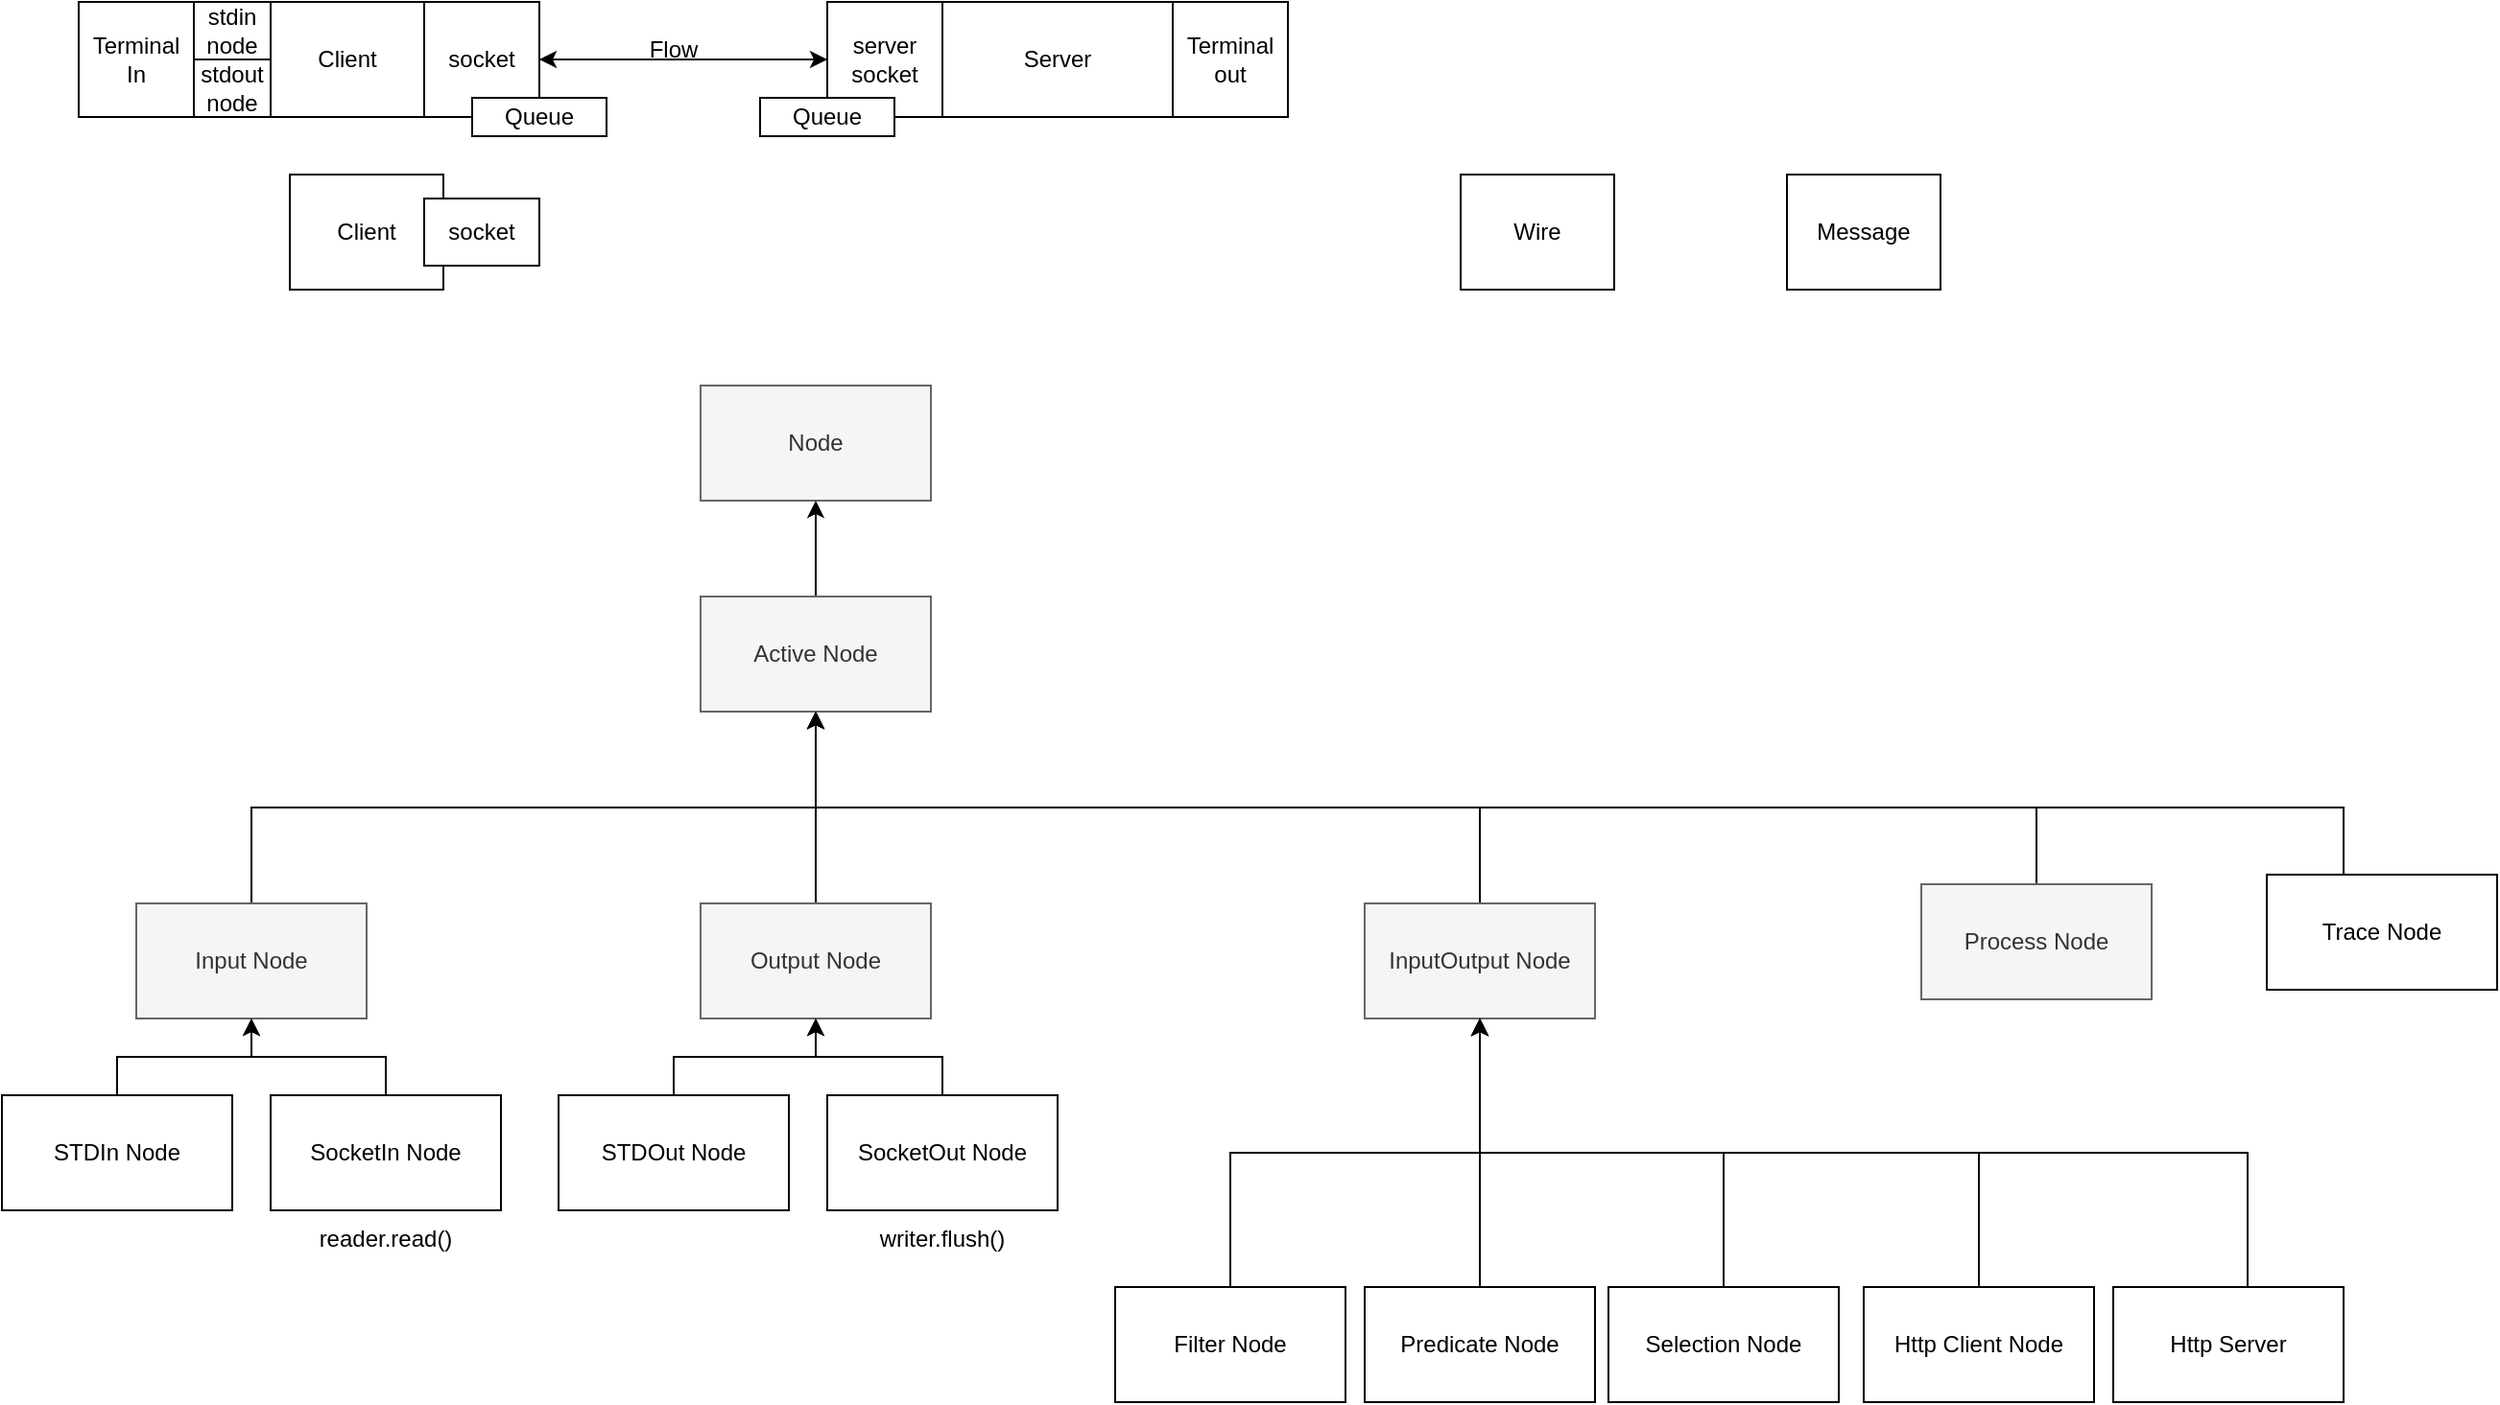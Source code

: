 <mxfile version="22.0.4" type="github">
  <diagram name="페이지-1" id="HDxFREO_OPp5HufmHN-d">
    <mxGraphModel dx="2155" dy="865" grid="1" gridSize="10" guides="1" tooltips="1" connect="1" arrows="1" fold="1" page="1" pageScale="1" pageWidth="827" pageHeight="1169" math="0" shadow="0">
      <root>
        <mxCell id="0" />
        <mxCell id="1" parent="0" />
        <mxCell id="DJnasuDHOr4qNgyVxcK3-1" value="Server" style="rounded=0;whiteSpace=wrap;html=1;" parent="1" vertex="1">
          <mxGeometry x="480" y="70" width="120" height="60" as="geometry" />
        </mxCell>
        <mxCell id="DJnasuDHOr4qNgyVxcK3-2" value="Node" style="rounded=0;whiteSpace=wrap;html=1;fillColor=#f5f5f5;fontColor=#333333;strokeColor=#666666;" parent="1" vertex="1">
          <mxGeometry x="354" y="270" width="120" height="60" as="geometry" />
        </mxCell>
        <mxCell id="DJnasuDHOr4qNgyVxcK3-14" style="edgeStyle=orthogonalEdgeStyle;rounded=0;orthogonalLoop=1;jettySize=auto;html=1;entryX=0.5;entryY=1;entryDx=0;entryDy=0;" parent="1" source="DJnasuDHOr4qNgyVxcK3-3" target="DJnasuDHOr4qNgyVxcK3-2" edge="1">
          <mxGeometry relative="1" as="geometry" />
        </mxCell>
        <mxCell id="DJnasuDHOr4qNgyVxcK3-3" value="Active Node" style="rounded=0;whiteSpace=wrap;html=1;fillColor=#f5f5f5;fontColor=#333333;strokeColor=#666666;" parent="1" vertex="1">
          <mxGeometry x="354" y="380" width="120" height="60" as="geometry" />
        </mxCell>
        <mxCell id="_9afm1GwE0WPz4cdE3SL-2" style="edgeStyle=orthogonalEdgeStyle;rounded=0;orthogonalLoop=1;jettySize=auto;html=1;exitX=0.5;exitY=0;exitDx=0;exitDy=0;entryX=0.5;entryY=1;entryDx=0;entryDy=0;" parent="1" source="DJnasuDHOr4qNgyVxcK3-4" target="DJnasuDHOr4qNgyVxcK3-3" edge="1">
          <mxGeometry relative="1" as="geometry" />
        </mxCell>
        <mxCell id="DJnasuDHOr4qNgyVxcK3-4" value="Input Node" style="rounded=0;whiteSpace=wrap;html=1;fillColor=#f5f5f5;fontColor=#333333;strokeColor=#666666;" parent="1" vertex="1">
          <mxGeometry x="60" y="540" width="120" height="60" as="geometry" />
        </mxCell>
        <mxCell id="_9afm1GwE0WPz4cdE3SL-3" style="edgeStyle=orthogonalEdgeStyle;rounded=0;orthogonalLoop=1;jettySize=auto;html=1;exitX=0.5;exitY=0;exitDx=0;exitDy=0;" parent="1" source="DJnasuDHOr4qNgyVxcK3-5" target="DJnasuDHOr4qNgyVxcK3-3" edge="1">
          <mxGeometry relative="1" as="geometry" />
        </mxCell>
        <mxCell id="DJnasuDHOr4qNgyVxcK3-5" value="Output Node" style="rounded=0;whiteSpace=wrap;html=1;fillColor=#f5f5f5;fontColor=#333333;strokeColor=#666666;" parent="1" vertex="1">
          <mxGeometry x="354" y="540" width="120" height="60" as="geometry" />
        </mxCell>
        <mxCell id="_9afm1GwE0WPz4cdE3SL-5" style="edgeStyle=orthogonalEdgeStyle;rounded=0;orthogonalLoop=1;jettySize=auto;html=1;exitX=0.5;exitY=0;exitDx=0;exitDy=0;" parent="1" source="DJnasuDHOr4qNgyVxcK3-6" target="DJnasuDHOr4qNgyVxcK3-3" edge="1">
          <mxGeometry relative="1" as="geometry">
            <Array as="points">
              <mxPoint x="1050" y="490" />
              <mxPoint x="414" y="490" />
            </Array>
          </mxGeometry>
        </mxCell>
        <mxCell id="DJnasuDHOr4qNgyVxcK3-6" value="Process Node" style="rounded=0;whiteSpace=wrap;html=1;fillColor=#f5f5f5;fontColor=#333333;strokeColor=#666666;" parent="1" vertex="1">
          <mxGeometry x="990" y="530" width="120" height="60" as="geometry" />
        </mxCell>
        <mxCell id="_9afm1GwE0WPz4cdE3SL-6" style="edgeStyle=orthogonalEdgeStyle;rounded=0;orthogonalLoop=1;jettySize=auto;html=1;exitX=0.5;exitY=0;exitDx=0;exitDy=0;" parent="1" source="DJnasuDHOr4qNgyVxcK3-7" target="DJnasuDHOr4qNgyVxcK3-3" edge="1">
          <mxGeometry relative="1" as="geometry">
            <Array as="points">
              <mxPoint x="1210" y="490" />
              <mxPoint x="414" y="490" />
            </Array>
          </mxGeometry>
        </mxCell>
        <mxCell id="DJnasuDHOr4qNgyVxcK3-7" value="Trace Node" style="rounded=0;whiteSpace=wrap;html=1;" parent="1" vertex="1">
          <mxGeometry x="1170" y="525" width="120" height="60" as="geometry" />
        </mxCell>
        <mxCell id="DJnasuDHOr4qNgyVxcK3-15" value="Client" style="rounded=0;whiteSpace=wrap;html=1;" parent="1" vertex="1">
          <mxGeometry x="130" y="70" width="80" height="60" as="geometry" />
        </mxCell>
        <mxCell id="DJnasuDHOr4qNgyVxcK3-19" style="edgeStyle=orthogonalEdgeStyle;rounded=0;orthogonalLoop=1;jettySize=auto;html=1;entryX=0;entryY=0.5;entryDx=0;entryDy=0;" parent="1" source="DJnasuDHOr4qNgyVxcK3-16" target="DJnasuDHOr4qNgyVxcK3-18" edge="1">
          <mxGeometry relative="1" as="geometry" />
        </mxCell>
        <mxCell id="DJnasuDHOr4qNgyVxcK3-16" value="socket" style="rounded=0;whiteSpace=wrap;html=1;" parent="1" vertex="1">
          <mxGeometry x="210" y="70" width="60" height="60" as="geometry" />
        </mxCell>
        <mxCell id="DJnasuDHOr4qNgyVxcK3-17" value="Terminal In" style="rounded=0;whiteSpace=wrap;html=1;" parent="1" vertex="1">
          <mxGeometry x="30" y="70" width="60" height="60" as="geometry" />
        </mxCell>
        <mxCell id="DJnasuDHOr4qNgyVxcK3-20" style="edgeStyle=orthogonalEdgeStyle;rounded=0;orthogonalLoop=1;jettySize=auto;html=1;entryX=1;entryY=0.5;entryDx=0;entryDy=0;" parent="1" source="DJnasuDHOr4qNgyVxcK3-18" target="DJnasuDHOr4qNgyVxcK3-16" edge="1">
          <mxGeometry relative="1" as="geometry" />
        </mxCell>
        <mxCell id="DJnasuDHOr4qNgyVxcK3-18" value="server socket" style="rounded=0;whiteSpace=wrap;html=1;" parent="1" vertex="1">
          <mxGeometry x="420" y="70" width="60" height="60" as="geometry" />
        </mxCell>
        <mxCell id="DJnasuDHOr4qNgyVxcK3-21" value="Terminal out" style="rounded=0;whiteSpace=wrap;html=1;" parent="1" vertex="1">
          <mxGeometry x="600" y="70" width="60" height="60" as="geometry" />
        </mxCell>
        <mxCell id="DJnasuDHOr4qNgyVxcK3-22" value="stdin node" style="rounded=0;whiteSpace=wrap;html=1;" parent="1" vertex="1">
          <mxGeometry x="90" y="70" width="40" height="30" as="geometry" />
        </mxCell>
        <mxCell id="DJnasuDHOr4qNgyVxcK3-27" value="Flow" style="text;html=1;strokeColor=none;fillColor=none;align=center;verticalAlign=middle;whiteSpace=wrap;rounded=0;" parent="1" vertex="1">
          <mxGeometry x="310" y="90" width="60" height="10" as="geometry" />
        </mxCell>
        <mxCell id="DJnasuDHOr4qNgyVxcK3-29" value="Queue" style="rounded=0;whiteSpace=wrap;html=1;" parent="1" vertex="1">
          <mxGeometry x="235" y="120" width="70" height="20" as="geometry" />
        </mxCell>
        <mxCell id="DJnasuDHOr4qNgyVxcK3-30" value="Queue" style="rounded=0;whiteSpace=wrap;html=1;" parent="1" vertex="1">
          <mxGeometry x="385" y="120" width="70" height="20" as="geometry" />
        </mxCell>
        <mxCell id="DJnasuDHOr4qNgyVxcK3-31" value="Client" style="rounded=0;whiteSpace=wrap;html=1;" parent="1" vertex="1">
          <mxGeometry x="140" y="160" width="80" height="60" as="geometry" />
        </mxCell>
        <mxCell id="DJnasuDHOr4qNgyVxcK3-23" value="stdout node" style="rounded=0;whiteSpace=wrap;html=1;" parent="1" vertex="1">
          <mxGeometry x="90" y="100" width="40" height="30" as="geometry" />
        </mxCell>
        <mxCell id="DJnasuDHOr4qNgyVxcK3-32" value="socket" style="rounded=0;whiteSpace=wrap;html=1;" parent="1" vertex="1">
          <mxGeometry x="210" y="172.5" width="60" height="35" as="geometry" />
        </mxCell>
        <mxCell id="_9afm1GwE0WPz4cdE3SL-4" style="edgeStyle=orthogonalEdgeStyle;rounded=0;orthogonalLoop=1;jettySize=auto;html=1;exitX=0.5;exitY=0;exitDx=0;exitDy=0;" parent="1" source="_9afm1GwE0WPz4cdE3SL-1" target="DJnasuDHOr4qNgyVxcK3-3" edge="1">
          <mxGeometry relative="1" as="geometry" />
        </mxCell>
        <mxCell id="_9afm1GwE0WPz4cdE3SL-1" value="InputOutput Node" style="rounded=0;whiteSpace=wrap;html=1;fillColor=#f5f5f5;fontColor=#333333;strokeColor=#666666;" parent="1" vertex="1">
          <mxGeometry x="700" y="540" width="120" height="60" as="geometry" />
        </mxCell>
        <mxCell id="_9afm1GwE0WPz4cdE3SL-13" style="edgeStyle=orthogonalEdgeStyle;rounded=0;orthogonalLoop=1;jettySize=auto;html=1;exitX=0.5;exitY=0;exitDx=0;exitDy=0;" parent="1" source="_9afm1GwE0WPz4cdE3SL-7" target="DJnasuDHOr4qNgyVxcK3-4" edge="1">
          <mxGeometry relative="1" as="geometry" />
        </mxCell>
        <mxCell id="_9afm1GwE0WPz4cdE3SL-7" value="STDIn Node" style="rounded=0;whiteSpace=wrap;html=1;" parent="1" vertex="1">
          <mxGeometry x="-10" y="640" width="120" height="60" as="geometry" />
        </mxCell>
        <mxCell id="_9afm1GwE0WPz4cdE3SL-8" value="Message" style="rounded=0;whiteSpace=wrap;html=1;" parent="1" vertex="1">
          <mxGeometry x="920" y="160" width="80" height="60" as="geometry" />
        </mxCell>
        <mxCell id="_9afm1GwE0WPz4cdE3SL-9" value="Wire" style="rounded=0;whiteSpace=wrap;html=1;" parent="1" vertex="1">
          <mxGeometry x="750" y="160" width="80" height="60" as="geometry" />
        </mxCell>
        <mxCell id="_9afm1GwE0WPz4cdE3SL-15" style="edgeStyle=orthogonalEdgeStyle;rounded=0;orthogonalLoop=1;jettySize=auto;html=1;exitX=0.5;exitY=0;exitDx=0;exitDy=0;" parent="1" source="_9afm1GwE0WPz4cdE3SL-10" target="DJnasuDHOr4qNgyVxcK3-5" edge="1">
          <mxGeometry relative="1" as="geometry" />
        </mxCell>
        <mxCell id="_9afm1GwE0WPz4cdE3SL-10" value="STDOut Node" style="rounded=0;whiteSpace=wrap;html=1;" parent="1" vertex="1">
          <mxGeometry x="280" y="640" width="120" height="60" as="geometry" />
        </mxCell>
        <mxCell id="_9afm1GwE0WPz4cdE3SL-14" style="edgeStyle=orthogonalEdgeStyle;rounded=0;orthogonalLoop=1;jettySize=auto;html=1;exitX=0.5;exitY=0;exitDx=0;exitDy=0;" parent="1" source="_9afm1GwE0WPz4cdE3SL-11" target="DJnasuDHOr4qNgyVxcK3-4" edge="1">
          <mxGeometry relative="1" as="geometry" />
        </mxCell>
        <mxCell id="_9afm1GwE0WPz4cdE3SL-11" value="SocketIn Node" style="rounded=0;whiteSpace=wrap;html=1;" parent="1" vertex="1">
          <mxGeometry x="130" y="640" width="120" height="60" as="geometry" />
        </mxCell>
        <mxCell id="_9afm1GwE0WPz4cdE3SL-16" style="edgeStyle=orthogonalEdgeStyle;rounded=0;orthogonalLoop=1;jettySize=auto;html=1;exitX=0.5;exitY=0;exitDx=0;exitDy=0;" parent="1" source="_9afm1GwE0WPz4cdE3SL-12" target="DJnasuDHOr4qNgyVxcK3-5" edge="1">
          <mxGeometry relative="1" as="geometry" />
        </mxCell>
        <mxCell id="_9afm1GwE0WPz4cdE3SL-12" value="SocketOut Node" style="rounded=0;whiteSpace=wrap;html=1;" parent="1" vertex="1">
          <mxGeometry x="420" y="640" width="120" height="60" as="geometry" />
        </mxCell>
        <mxCell id="_9afm1GwE0WPz4cdE3SL-20" style="edgeStyle=orthogonalEdgeStyle;rounded=0;orthogonalLoop=1;jettySize=auto;html=1;exitX=0.5;exitY=0;exitDx=0;exitDy=0;entryX=0.5;entryY=1;entryDx=0;entryDy=0;" parent="1" source="_9afm1GwE0WPz4cdE3SL-17" target="_9afm1GwE0WPz4cdE3SL-1" edge="1">
          <mxGeometry relative="1" as="geometry" />
        </mxCell>
        <mxCell id="_9afm1GwE0WPz4cdE3SL-17" value="Filter Node" style="rounded=0;whiteSpace=wrap;html=1;" parent="1" vertex="1">
          <mxGeometry x="570" y="740" width="120" height="60" as="geometry" />
        </mxCell>
        <mxCell id="_9afm1GwE0WPz4cdE3SL-22" style="edgeStyle=orthogonalEdgeStyle;rounded=0;orthogonalLoop=1;jettySize=auto;html=1;exitX=0.5;exitY=0;exitDx=0;exitDy=0;" parent="1" source="_9afm1GwE0WPz4cdE3SL-18" target="_9afm1GwE0WPz4cdE3SL-1" edge="1">
          <mxGeometry relative="1" as="geometry" />
        </mxCell>
        <mxCell id="_9afm1GwE0WPz4cdE3SL-18" value="Predicate Node" style="rounded=0;whiteSpace=wrap;html=1;" parent="1" vertex="1">
          <mxGeometry x="700" y="740" width="120" height="60" as="geometry" />
        </mxCell>
        <mxCell id="_9afm1GwE0WPz4cdE3SL-23" style="edgeStyle=orthogonalEdgeStyle;rounded=0;orthogonalLoop=1;jettySize=auto;html=1;exitX=0.5;exitY=0;exitDx=0;exitDy=0;" parent="1" source="_9afm1GwE0WPz4cdE3SL-19" target="_9afm1GwE0WPz4cdE3SL-1" edge="1">
          <mxGeometry relative="1" as="geometry" />
        </mxCell>
        <mxCell id="_9afm1GwE0WPz4cdE3SL-19" value="Selection Node" style="rounded=0;whiteSpace=wrap;html=1;" parent="1" vertex="1">
          <mxGeometry x="827" y="740" width="120" height="60" as="geometry" />
        </mxCell>
        <mxCell id="BAWsP3CoqttX7D4WCgfm-3" style="edgeStyle=orthogonalEdgeStyle;rounded=0;orthogonalLoop=1;jettySize=auto;html=1;entryX=0.5;entryY=1;entryDx=0;entryDy=0;" edge="1" parent="1" source="BAWsP3CoqttX7D4WCgfm-2" target="_9afm1GwE0WPz4cdE3SL-1">
          <mxGeometry relative="1" as="geometry">
            <Array as="points">
              <mxPoint x="1020" y="670" />
              <mxPoint x="760" y="670" />
            </Array>
          </mxGeometry>
        </mxCell>
        <mxCell id="BAWsP3CoqttX7D4WCgfm-2" value="Http Client Node" style="rounded=0;whiteSpace=wrap;html=1;" vertex="1" parent="1">
          <mxGeometry x="960" y="740" width="120" height="60" as="geometry" />
        </mxCell>
        <mxCell id="BAWsP3CoqttX7D4WCgfm-5" style="edgeStyle=orthogonalEdgeStyle;rounded=0;orthogonalLoop=1;jettySize=auto;html=1;entryX=0.5;entryY=1;entryDx=0;entryDy=0;" edge="1" parent="1" source="BAWsP3CoqttX7D4WCgfm-4" target="_9afm1GwE0WPz4cdE3SL-1">
          <mxGeometry relative="1" as="geometry">
            <Array as="points">
              <mxPoint x="1160" y="670" />
              <mxPoint x="760" y="670" />
            </Array>
          </mxGeometry>
        </mxCell>
        <mxCell id="BAWsP3CoqttX7D4WCgfm-4" value="Http Server" style="rounded=0;whiteSpace=wrap;html=1;" vertex="1" parent="1">
          <mxGeometry x="1090" y="740" width="120" height="60" as="geometry" />
        </mxCell>
        <mxCell id="BAWsP3CoqttX7D4WCgfm-6" value="writer.flush()" style="text;html=1;strokeColor=none;fillColor=none;align=center;verticalAlign=middle;whiteSpace=wrap;rounded=0;" vertex="1" parent="1">
          <mxGeometry x="450" y="700" width="60" height="30" as="geometry" />
        </mxCell>
        <mxCell id="BAWsP3CoqttX7D4WCgfm-7" value="reader.read()" style="text;html=1;strokeColor=none;fillColor=none;align=center;verticalAlign=middle;whiteSpace=wrap;rounded=0;" vertex="1" parent="1">
          <mxGeometry x="160" y="700" width="60" height="30" as="geometry" />
        </mxCell>
      </root>
    </mxGraphModel>
  </diagram>
</mxfile>
